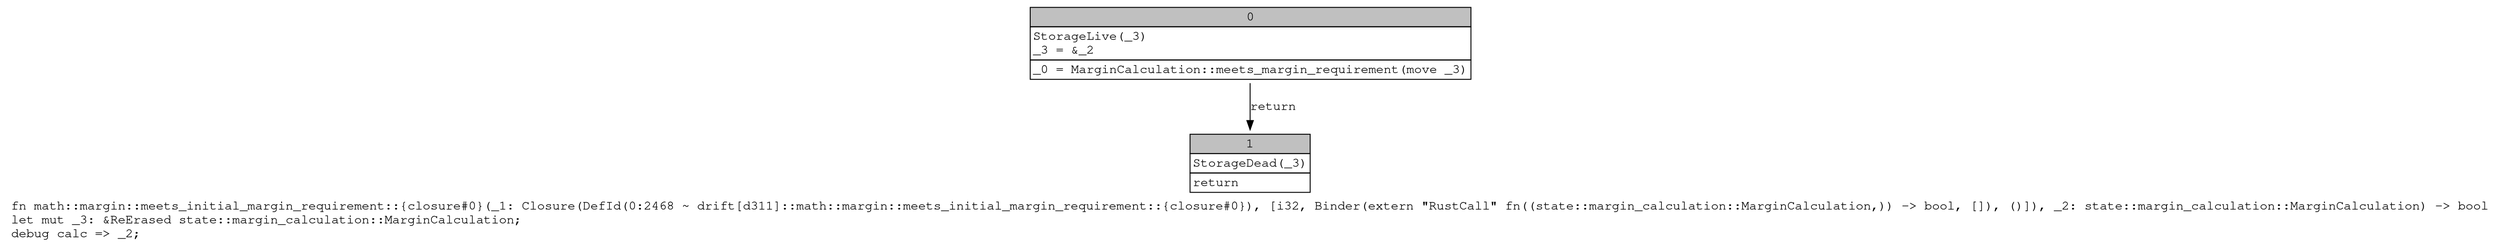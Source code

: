 digraph Mir_0_2468 {
    graph [fontname="Courier, monospace"];
    node [fontname="Courier, monospace"];
    edge [fontname="Courier, monospace"];
    label=<fn math::margin::meets_initial_margin_requirement::{closure#0}(_1: Closure(DefId(0:2468 ~ drift[d311]::math::margin::meets_initial_margin_requirement::{closure#0}), [i32, Binder(extern &quot;RustCall&quot; fn((state::margin_calculation::MarginCalculation,)) -&gt; bool, []), ()]), _2: state::margin_calculation::MarginCalculation) -&gt; bool<br align="left"/>let mut _3: &amp;ReErased state::margin_calculation::MarginCalculation;<br align="left"/>debug calc =&gt; _2;<br align="left"/>>;
    bb0__0_2468 [shape="none", label=<<table border="0" cellborder="1" cellspacing="0"><tr><td bgcolor="gray" align="center" colspan="1">0</td></tr><tr><td align="left" balign="left">StorageLive(_3)<br/>_3 = &amp;_2<br/></td></tr><tr><td align="left">_0 = MarginCalculation::meets_margin_requirement(move _3)</td></tr></table>>];
    bb1__0_2468 [shape="none", label=<<table border="0" cellborder="1" cellspacing="0"><tr><td bgcolor="gray" align="center" colspan="1">1</td></tr><tr><td align="left" balign="left">StorageDead(_3)<br/></td></tr><tr><td align="left">return</td></tr></table>>];
    bb0__0_2468 -> bb1__0_2468 [label="return"];
}
